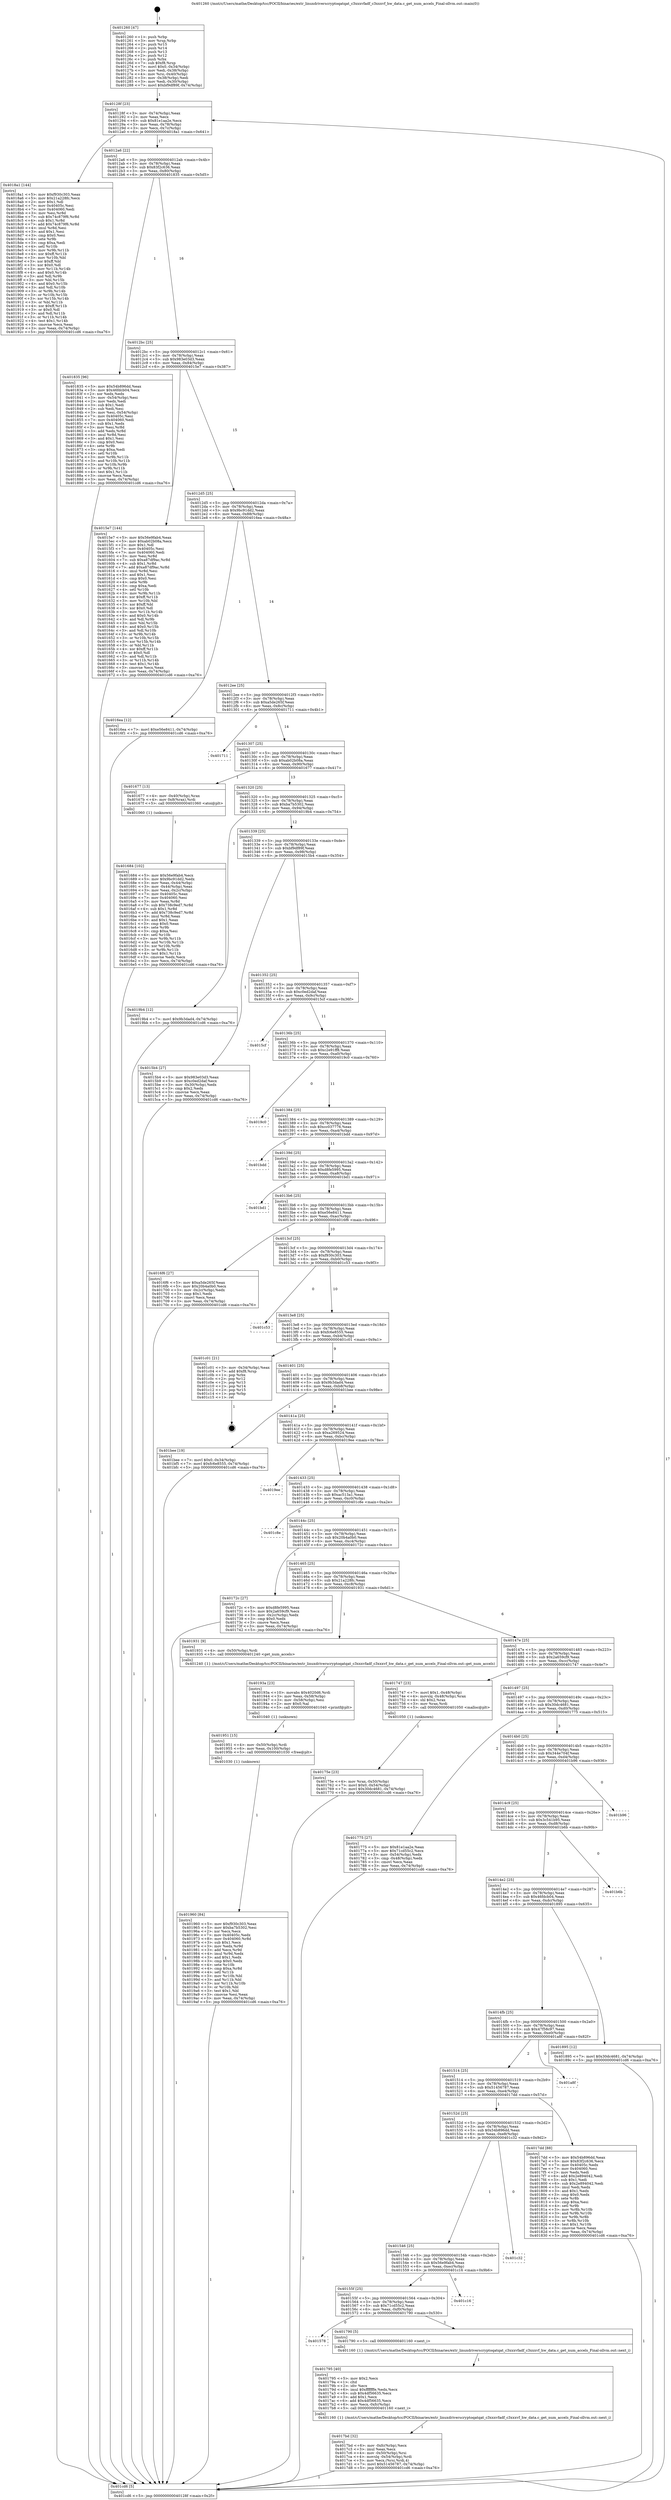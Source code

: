 digraph "0x401260" {
  label = "0x401260 (/mnt/c/Users/mathe/Desktop/tcc/POCII/binaries/extr_linuxdriverscryptoqatqat_c3xxxvfadf_c3xxxvf_hw_data.c_get_num_accels_Final-ollvm.out::main(0))"
  labelloc = "t"
  node[shape=record]

  Entry [label="",width=0.3,height=0.3,shape=circle,fillcolor=black,style=filled]
  "0x40128f" [label="{
     0x40128f [23]\l
     | [instrs]\l
     &nbsp;&nbsp;0x40128f \<+3\>: mov -0x74(%rbp),%eax\l
     &nbsp;&nbsp;0x401292 \<+2\>: mov %eax,%ecx\l
     &nbsp;&nbsp;0x401294 \<+6\>: sub $0x81e1aa2e,%ecx\l
     &nbsp;&nbsp;0x40129a \<+3\>: mov %eax,-0x78(%rbp)\l
     &nbsp;&nbsp;0x40129d \<+3\>: mov %ecx,-0x7c(%rbp)\l
     &nbsp;&nbsp;0x4012a0 \<+6\>: je 00000000004018a1 \<main+0x641\>\l
  }"]
  "0x4018a1" [label="{
     0x4018a1 [144]\l
     | [instrs]\l
     &nbsp;&nbsp;0x4018a1 \<+5\>: mov $0xf930c303,%eax\l
     &nbsp;&nbsp;0x4018a6 \<+5\>: mov $0x21a228fc,%ecx\l
     &nbsp;&nbsp;0x4018ab \<+2\>: mov $0x1,%dl\l
     &nbsp;&nbsp;0x4018ad \<+7\>: mov 0x40405c,%esi\l
     &nbsp;&nbsp;0x4018b4 \<+7\>: mov 0x404060,%edi\l
     &nbsp;&nbsp;0x4018bb \<+3\>: mov %esi,%r8d\l
     &nbsp;&nbsp;0x4018be \<+7\>: sub $0x74c879f6,%r8d\l
     &nbsp;&nbsp;0x4018c5 \<+4\>: sub $0x1,%r8d\l
     &nbsp;&nbsp;0x4018c9 \<+7\>: add $0x74c879f6,%r8d\l
     &nbsp;&nbsp;0x4018d0 \<+4\>: imul %r8d,%esi\l
     &nbsp;&nbsp;0x4018d4 \<+3\>: and $0x1,%esi\l
     &nbsp;&nbsp;0x4018d7 \<+3\>: cmp $0x0,%esi\l
     &nbsp;&nbsp;0x4018da \<+4\>: sete %r9b\l
     &nbsp;&nbsp;0x4018de \<+3\>: cmp $0xa,%edi\l
     &nbsp;&nbsp;0x4018e1 \<+4\>: setl %r10b\l
     &nbsp;&nbsp;0x4018e5 \<+3\>: mov %r9b,%r11b\l
     &nbsp;&nbsp;0x4018e8 \<+4\>: xor $0xff,%r11b\l
     &nbsp;&nbsp;0x4018ec \<+3\>: mov %r10b,%bl\l
     &nbsp;&nbsp;0x4018ef \<+3\>: xor $0xff,%bl\l
     &nbsp;&nbsp;0x4018f2 \<+3\>: xor $0x0,%dl\l
     &nbsp;&nbsp;0x4018f5 \<+3\>: mov %r11b,%r14b\l
     &nbsp;&nbsp;0x4018f8 \<+4\>: and $0x0,%r14b\l
     &nbsp;&nbsp;0x4018fc \<+3\>: and %dl,%r9b\l
     &nbsp;&nbsp;0x4018ff \<+3\>: mov %bl,%r15b\l
     &nbsp;&nbsp;0x401902 \<+4\>: and $0x0,%r15b\l
     &nbsp;&nbsp;0x401906 \<+3\>: and %dl,%r10b\l
     &nbsp;&nbsp;0x401909 \<+3\>: or %r9b,%r14b\l
     &nbsp;&nbsp;0x40190c \<+3\>: or %r10b,%r15b\l
     &nbsp;&nbsp;0x40190f \<+3\>: xor %r15b,%r14b\l
     &nbsp;&nbsp;0x401912 \<+3\>: or %bl,%r11b\l
     &nbsp;&nbsp;0x401915 \<+4\>: xor $0xff,%r11b\l
     &nbsp;&nbsp;0x401919 \<+3\>: or $0x0,%dl\l
     &nbsp;&nbsp;0x40191c \<+3\>: and %dl,%r11b\l
     &nbsp;&nbsp;0x40191f \<+3\>: or %r11b,%r14b\l
     &nbsp;&nbsp;0x401922 \<+4\>: test $0x1,%r14b\l
     &nbsp;&nbsp;0x401926 \<+3\>: cmovne %ecx,%eax\l
     &nbsp;&nbsp;0x401929 \<+3\>: mov %eax,-0x74(%rbp)\l
     &nbsp;&nbsp;0x40192c \<+5\>: jmp 0000000000401cd6 \<main+0xa76\>\l
  }"]
  "0x4012a6" [label="{
     0x4012a6 [22]\l
     | [instrs]\l
     &nbsp;&nbsp;0x4012a6 \<+5\>: jmp 00000000004012ab \<main+0x4b\>\l
     &nbsp;&nbsp;0x4012ab \<+3\>: mov -0x78(%rbp),%eax\l
     &nbsp;&nbsp;0x4012ae \<+5\>: sub $0x83f2c636,%eax\l
     &nbsp;&nbsp;0x4012b3 \<+3\>: mov %eax,-0x80(%rbp)\l
     &nbsp;&nbsp;0x4012b6 \<+6\>: je 0000000000401835 \<main+0x5d5\>\l
  }"]
  Exit [label="",width=0.3,height=0.3,shape=circle,fillcolor=black,style=filled,peripheries=2]
  "0x401835" [label="{
     0x401835 [96]\l
     | [instrs]\l
     &nbsp;&nbsp;0x401835 \<+5\>: mov $0x54b896dd,%eax\l
     &nbsp;&nbsp;0x40183a \<+5\>: mov $0x46fdcb04,%ecx\l
     &nbsp;&nbsp;0x40183f \<+2\>: xor %edx,%edx\l
     &nbsp;&nbsp;0x401841 \<+3\>: mov -0x54(%rbp),%esi\l
     &nbsp;&nbsp;0x401844 \<+2\>: mov %edx,%edi\l
     &nbsp;&nbsp;0x401846 \<+3\>: sub $0x1,%edi\l
     &nbsp;&nbsp;0x401849 \<+2\>: sub %edi,%esi\l
     &nbsp;&nbsp;0x40184b \<+3\>: mov %esi,-0x54(%rbp)\l
     &nbsp;&nbsp;0x40184e \<+7\>: mov 0x40405c,%esi\l
     &nbsp;&nbsp;0x401855 \<+7\>: mov 0x404060,%edi\l
     &nbsp;&nbsp;0x40185c \<+3\>: sub $0x1,%edx\l
     &nbsp;&nbsp;0x40185f \<+3\>: mov %esi,%r8d\l
     &nbsp;&nbsp;0x401862 \<+3\>: add %edx,%r8d\l
     &nbsp;&nbsp;0x401865 \<+4\>: imul %r8d,%esi\l
     &nbsp;&nbsp;0x401869 \<+3\>: and $0x1,%esi\l
     &nbsp;&nbsp;0x40186c \<+3\>: cmp $0x0,%esi\l
     &nbsp;&nbsp;0x40186f \<+4\>: sete %r9b\l
     &nbsp;&nbsp;0x401873 \<+3\>: cmp $0xa,%edi\l
     &nbsp;&nbsp;0x401876 \<+4\>: setl %r10b\l
     &nbsp;&nbsp;0x40187a \<+3\>: mov %r9b,%r11b\l
     &nbsp;&nbsp;0x40187d \<+3\>: and %r10b,%r11b\l
     &nbsp;&nbsp;0x401880 \<+3\>: xor %r10b,%r9b\l
     &nbsp;&nbsp;0x401883 \<+3\>: or %r9b,%r11b\l
     &nbsp;&nbsp;0x401886 \<+4\>: test $0x1,%r11b\l
     &nbsp;&nbsp;0x40188a \<+3\>: cmovne %ecx,%eax\l
     &nbsp;&nbsp;0x40188d \<+3\>: mov %eax,-0x74(%rbp)\l
     &nbsp;&nbsp;0x401890 \<+5\>: jmp 0000000000401cd6 \<main+0xa76\>\l
  }"]
  "0x4012bc" [label="{
     0x4012bc [25]\l
     | [instrs]\l
     &nbsp;&nbsp;0x4012bc \<+5\>: jmp 00000000004012c1 \<main+0x61\>\l
     &nbsp;&nbsp;0x4012c1 \<+3\>: mov -0x78(%rbp),%eax\l
     &nbsp;&nbsp;0x4012c4 \<+5\>: sub $0x983e03d3,%eax\l
     &nbsp;&nbsp;0x4012c9 \<+6\>: mov %eax,-0x84(%rbp)\l
     &nbsp;&nbsp;0x4012cf \<+6\>: je 00000000004015e7 \<main+0x387\>\l
  }"]
  "0x401960" [label="{
     0x401960 [84]\l
     | [instrs]\l
     &nbsp;&nbsp;0x401960 \<+5\>: mov $0xf930c303,%eax\l
     &nbsp;&nbsp;0x401965 \<+5\>: mov $0xba7b5302,%esi\l
     &nbsp;&nbsp;0x40196a \<+2\>: xor %ecx,%ecx\l
     &nbsp;&nbsp;0x40196c \<+7\>: mov 0x40405c,%edx\l
     &nbsp;&nbsp;0x401973 \<+8\>: mov 0x404060,%r8d\l
     &nbsp;&nbsp;0x40197b \<+3\>: sub $0x1,%ecx\l
     &nbsp;&nbsp;0x40197e \<+3\>: mov %edx,%r9d\l
     &nbsp;&nbsp;0x401981 \<+3\>: add %ecx,%r9d\l
     &nbsp;&nbsp;0x401984 \<+4\>: imul %r9d,%edx\l
     &nbsp;&nbsp;0x401988 \<+3\>: and $0x1,%edx\l
     &nbsp;&nbsp;0x40198b \<+3\>: cmp $0x0,%edx\l
     &nbsp;&nbsp;0x40198e \<+4\>: sete %r10b\l
     &nbsp;&nbsp;0x401992 \<+4\>: cmp $0xa,%r8d\l
     &nbsp;&nbsp;0x401996 \<+4\>: setl %r11b\l
     &nbsp;&nbsp;0x40199a \<+3\>: mov %r10b,%bl\l
     &nbsp;&nbsp;0x40199d \<+3\>: and %r11b,%bl\l
     &nbsp;&nbsp;0x4019a0 \<+3\>: xor %r11b,%r10b\l
     &nbsp;&nbsp;0x4019a3 \<+3\>: or %r10b,%bl\l
     &nbsp;&nbsp;0x4019a6 \<+3\>: test $0x1,%bl\l
     &nbsp;&nbsp;0x4019a9 \<+3\>: cmovne %esi,%eax\l
     &nbsp;&nbsp;0x4019ac \<+3\>: mov %eax,-0x74(%rbp)\l
     &nbsp;&nbsp;0x4019af \<+5\>: jmp 0000000000401cd6 \<main+0xa76\>\l
  }"]
  "0x4015e7" [label="{
     0x4015e7 [144]\l
     | [instrs]\l
     &nbsp;&nbsp;0x4015e7 \<+5\>: mov $0x56e9fab4,%eax\l
     &nbsp;&nbsp;0x4015ec \<+5\>: mov $0xab02b08a,%ecx\l
     &nbsp;&nbsp;0x4015f1 \<+2\>: mov $0x1,%dl\l
     &nbsp;&nbsp;0x4015f3 \<+7\>: mov 0x40405c,%esi\l
     &nbsp;&nbsp;0x4015fa \<+7\>: mov 0x404060,%edi\l
     &nbsp;&nbsp;0x401601 \<+3\>: mov %esi,%r8d\l
     &nbsp;&nbsp;0x401604 \<+7\>: sub $0xa87df9ac,%r8d\l
     &nbsp;&nbsp;0x40160b \<+4\>: sub $0x1,%r8d\l
     &nbsp;&nbsp;0x40160f \<+7\>: add $0xa87df9ac,%r8d\l
     &nbsp;&nbsp;0x401616 \<+4\>: imul %r8d,%esi\l
     &nbsp;&nbsp;0x40161a \<+3\>: and $0x1,%esi\l
     &nbsp;&nbsp;0x40161d \<+3\>: cmp $0x0,%esi\l
     &nbsp;&nbsp;0x401620 \<+4\>: sete %r9b\l
     &nbsp;&nbsp;0x401624 \<+3\>: cmp $0xa,%edi\l
     &nbsp;&nbsp;0x401627 \<+4\>: setl %r10b\l
     &nbsp;&nbsp;0x40162b \<+3\>: mov %r9b,%r11b\l
     &nbsp;&nbsp;0x40162e \<+4\>: xor $0xff,%r11b\l
     &nbsp;&nbsp;0x401632 \<+3\>: mov %r10b,%bl\l
     &nbsp;&nbsp;0x401635 \<+3\>: xor $0xff,%bl\l
     &nbsp;&nbsp;0x401638 \<+3\>: xor $0x0,%dl\l
     &nbsp;&nbsp;0x40163b \<+3\>: mov %r11b,%r14b\l
     &nbsp;&nbsp;0x40163e \<+4\>: and $0x0,%r14b\l
     &nbsp;&nbsp;0x401642 \<+3\>: and %dl,%r9b\l
     &nbsp;&nbsp;0x401645 \<+3\>: mov %bl,%r15b\l
     &nbsp;&nbsp;0x401648 \<+4\>: and $0x0,%r15b\l
     &nbsp;&nbsp;0x40164c \<+3\>: and %dl,%r10b\l
     &nbsp;&nbsp;0x40164f \<+3\>: or %r9b,%r14b\l
     &nbsp;&nbsp;0x401652 \<+3\>: or %r10b,%r15b\l
     &nbsp;&nbsp;0x401655 \<+3\>: xor %r15b,%r14b\l
     &nbsp;&nbsp;0x401658 \<+3\>: or %bl,%r11b\l
     &nbsp;&nbsp;0x40165b \<+4\>: xor $0xff,%r11b\l
     &nbsp;&nbsp;0x40165f \<+3\>: or $0x0,%dl\l
     &nbsp;&nbsp;0x401662 \<+3\>: and %dl,%r11b\l
     &nbsp;&nbsp;0x401665 \<+3\>: or %r11b,%r14b\l
     &nbsp;&nbsp;0x401668 \<+4\>: test $0x1,%r14b\l
     &nbsp;&nbsp;0x40166c \<+3\>: cmovne %ecx,%eax\l
     &nbsp;&nbsp;0x40166f \<+3\>: mov %eax,-0x74(%rbp)\l
     &nbsp;&nbsp;0x401672 \<+5\>: jmp 0000000000401cd6 \<main+0xa76\>\l
  }"]
  "0x4012d5" [label="{
     0x4012d5 [25]\l
     | [instrs]\l
     &nbsp;&nbsp;0x4012d5 \<+5\>: jmp 00000000004012da \<main+0x7a\>\l
     &nbsp;&nbsp;0x4012da \<+3\>: mov -0x78(%rbp),%eax\l
     &nbsp;&nbsp;0x4012dd \<+5\>: sub $0x9bc91dd2,%eax\l
     &nbsp;&nbsp;0x4012e2 \<+6\>: mov %eax,-0x88(%rbp)\l
     &nbsp;&nbsp;0x4012e8 \<+6\>: je 00000000004016ea \<main+0x48a\>\l
  }"]
  "0x401951" [label="{
     0x401951 [15]\l
     | [instrs]\l
     &nbsp;&nbsp;0x401951 \<+4\>: mov -0x50(%rbp),%rdi\l
     &nbsp;&nbsp;0x401955 \<+6\>: mov %eax,-0x100(%rbp)\l
     &nbsp;&nbsp;0x40195b \<+5\>: call 0000000000401030 \<free@plt\>\l
     | [calls]\l
     &nbsp;&nbsp;0x401030 \{1\} (unknown)\l
  }"]
  "0x4016ea" [label="{
     0x4016ea [12]\l
     | [instrs]\l
     &nbsp;&nbsp;0x4016ea \<+7\>: movl $0xe56e8411,-0x74(%rbp)\l
     &nbsp;&nbsp;0x4016f1 \<+5\>: jmp 0000000000401cd6 \<main+0xa76\>\l
  }"]
  "0x4012ee" [label="{
     0x4012ee [25]\l
     | [instrs]\l
     &nbsp;&nbsp;0x4012ee \<+5\>: jmp 00000000004012f3 \<main+0x93\>\l
     &nbsp;&nbsp;0x4012f3 \<+3\>: mov -0x78(%rbp),%eax\l
     &nbsp;&nbsp;0x4012f6 \<+5\>: sub $0xa5de265f,%eax\l
     &nbsp;&nbsp;0x4012fb \<+6\>: mov %eax,-0x8c(%rbp)\l
     &nbsp;&nbsp;0x401301 \<+6\>: je 0000000000401711 \<main+0x4b1\>\l
  }"]
  "0x40193a" [label="{
     0x40193a [23]\l
     | [instrs]\l
     &nbsp;&nbsp;0x40193a \<+10\>: movabs $0x4020d6,%rdi\l
     &nbsp;&nbsp;0x401944 \<+3\>: mov %eax,-0x58(%rbp)\l
     &nbsp;&nbsp;0x401947 \<+3\>: mov -0x58(%rbp),%esi\l
     &nbsp;&nbsp;0x40194a \<+2\>: mov $0x0,%al\l
     &nbsp;&nbsp;0x40194c \<+5\>: call 0000000000401040 \<printf@plt\>\l
     | [calls]\l
     &nbsp;&nbsp;0x401040 \{1\} (unknown)\l
  }"]
  "0x401711" [label="{
     0x401711\l
  }", style=dashed]
  "0x401307" [label="{
     0x401307 [25]\l
     | [instrs]\l
     &nbsp;&nbsp;0x401307 \<+5\>: jmp 000000000040130c \<main+0xac\>\l
     &nbsp;&nbsp;0x40130c \<+3\>: mov -0x78(%rbp),%eax\l
     &nbsp;&nbsp;0x40130f \<+5\>: sub $0xab02b08a,%eax\l
     &nbsp;&nbsp;0x401314 \<+6\>: mov %eax,-0x90(%rbp)\l
     &nbsp;&nbsp;0x40131a \<+6\>: je 0000000000401677 \<main+0x417\>\l
  }"]
  "0x4017bd" [label="{
     0x4017bd [32]\l
     | [instrs]\l
     &nbsp;&nbsp;0x4017bd \<+6\>: mov -0xfc(%rbp),%ecx\l
     &nbsp;&nbsp;0x4017c3 \<+3\>: imul %eax,%ecx\l
     &nbsp;&nbsp;0x4017c6 \<+4\>: mov -0x50(%rbp),%rsi\l
     &nbsp;&nbsp;0x4017ca \<+4\>: movslq -0x54(%rbp),%rdi\l
     &nbsp;&nbsp;0x4017ce \<+3\>: mov %ecx,(%rsi,%rdi,4)\l
     &nbsp;&nbsp;0x4017d1 \<+7\>: movl $0x51456787,-0x74(%rbp)\l
     &nbsp;&nbsp;0x4017d8 \<+5\>: jmp 0000000000401cd6 \<main+0xa76\>\l
  }"]
  "0x401677" [label="{
     0x401677 [13]\l
     | [instrs]\l
     &nbsp;&nbsp;0x401677 \<+4\>: mov -0x40(%rbp),%rax\l
     &nbsp;&nbsp;0x40167b \<+4\>: mov 0x8(%rax),%rdi\l
     &nbsp;&nbsp;0x40167f \<+5\>: call 0000000000401060 \<atoi@plt\>\l
     | [calls]\l
     &nbsp;&nbsp;0x401060 \{1\} (unknown)\l
  }"]
  "0x401320" [label="{
     0x401320 [25]\l
     | [instrs]\l
     &nbsp;&nbsp;0x401320 \<+5\>: jmp 0000000000401325 \<main+0xc5\>\l
     &nbsp;&nbsp;0x401325 \<+3\>: mov -0x78(%rbp),%eax\l
     &nbsp;&nbsp;0x401328 \<+5\>: sub $0xba7b5302,%eax\l
     &nbsp;&nbsp;0x40132d \<+6\>: mov %eax,-0x94(%rbp)\l
     &nbsp;&nbsp;0x401333 \<+6\>: je 00000000004019b4 \<main+0x754\>\l
  }"]
  "0x401795" [label="{
     0x401795 [40]\l
     | [instrs]\l
     &nbsp;&nbsp;0x401795 \<+5\>: mov $0x2,%ecx\l
     &nbsp;&nbsp;0x40179a \<+1\>: cltd\l
     &nbsp;&nbsp;0x40179b \<+2\>: idiv %ecx\l
     &nbsp;&nbsp;0x40179d \<+6\>: imul $0xfffffffe,%edx,%ecx\l
     &nbsp;&nbsp;0x4017a3 \<+6\>: sub $0x4df56635,%ecx\l
     &nbsp;&nbsp;0x4017a9 \<+3\>: add $0x1,%ecx\l
     &nbsp;&nbsp;0x4017ac \<+6\>: add $0x4df56635,%ecx\l
     &nbsp;&nbsp;0x4017b2 \<+6\>: mov %ecx,-0xfc(%rbp)\l
     &nbsp;&nbsp;0x4017b8 \<+5\>: call 0000000000401160 \<next_i\>\l
     | [calls]\l
     &nbsp;&nbsp;0x401160 \{1\} (/mnt/c/Users/mathe/Desktop/tcc/POCII/binaries/extr_linuxdriverscryptoqatqat_c3xxxvfadf_c3xxxvf_hw_data.c_get_num_accels_Final-ollvm.out::next_i)\l
  }"]
  "0x4019b4" [label="{
     0x4019b4 [12]\l
     | [instrs]\l
     &nbsp;&nbsp;0x4019b4 \<+7\>: movl $0x9b3dad4,-0x74(%rbp)\l
     &nbsp;&nbsp;0x4019bb \<+5\>: jmp 0000000000401cd6 \<main+0xa76\>\l
  }"]
  "0x401339" [label="{
     0x401339 [25]\l
     | [instrs]\l
     &nbsp;&nbsp;0x401339 \<+5\>: jmp 000000000040133e \<main+0xde\>\l
     &nbsp;&nbsp;0x40133e \<+3\>: mov -0x78(%rbp),%eax\l
     &nbsp;&nbsp;0x401341 \<+5\>: sub $0xbf9df89f,%eax\l
     &nbsp;&nbsp;0x401346 \<+6\>: mov %eax,-0x98(%rbp)\l
     &nbsp;&nbsp;0x40134c \<+6\>: je 00000000004015b4 \<main+0x354\>\l
  }"]
  "0x401578" [label="{
     0x401578\l
  }", style=dashed]
  "0x4015b4" [label="{
     0x4015b4 [27]\l
     | [instrs]\l
     &nbsp;&nbsp;0x4015b4 \<+5\>: mov $0x983e03d3,%eax\l
     &nbsp;&nbsp;0x4015b9 \<+5\>: mov $0xc0ed2daf,%ecx\l
     &nbsp;&nbsp;0x4015be \<+3\>: mov -0x30(%rbp),%edx\l
     &nbsp;&nbsp;0x4015c1 \<+3\>: cmp $0x2,%edx\l
     &nbsp;&nbsp;0x4015c4 \<+3\>: cmovne %ecx,%eax\l
     &nbsp;&nbsp;0x4015c7 \<+3\>: mov %eax,-0x74(%rbp)\l
     &nbsp;&nbsp;0x4015ca \<+5\>: jmp 0000000000401cd6 \<main+0xa76\>\l
  }"]
  "0x401352" [label="{
     0x401352 [25]\l
     | [instrs]\l
     &nbsp;&nbsp;0x401352 \<+5\>: jmp 0000000000401357 \<main+0xf7\>\l
     &nbsp;&nbsp;0x401357 \<+3\>: mov -0x78(%rbp),%eax\l
     &nbsp;&nbsp;0x40135a \<+5\>: sub $0xc0ed2daf,%eax\l
     &nbsp;&nbsp;0x40135f \<+6\>: mov %eax,-0x9c(%rbp)\l
     &nbsp;&nbsp;0x401365 \<+6\>: je 00000000004015cf \<main+0x36f\>\l
  }"]
  "0x401cd6" [label="{
     0x401cd6 [5]\l
     | [instrs]\l
     &nbsp;&nbsp;0x401cd6 \<+5\>: jmp 000000000040128f \<main+0x2f\>\l
  }"]
  "0x401260" [label="{
     0x401260 [47]\l
     | [instrs]\l
     &nbsp;&nbsp;0x401260 \<+1\>: push %rbp\l
     &nbsp;&nbsp;0x401261 \<+3\>: mov %rsp,%rbp\l
     &nbsp;&nbsp;0x401264 \<+2\>: push %r15\l
     &nbsp;&nbsp;0x401266 \<+2\>: push %r14\l
     &nbsp;&nbsp;0x401268 \<+2\>: push %r13\l
     &nbsp;&nbsp;0x40126a \<+2\>: push %r12\l
     &nbsp;&nbsp;0x40126c \<+1\>: push %rbx\l
     &nbsp;&nbsp;0x40126d \<+7\>: sub $0xf8,%rsp\l
     &nbsp;&nbsp;0x401274 \<+7\>: movl $0x0,-0x34(%rbp)\l
     &nbsp;&nbsp;0x40127b \<+3\>: mov %edi,-0x38(%rbp)\l
     &nbsp;&nbsp;0x40127e \<+4\>: mov %rsi,-0x40(%rbp)\l
     &nbsp;&nbsp;0x401282 \<+3\>: mov -0x38(%rbp),%edi\l
     &nbsp;&nbsp;0x401285 \<+3\>: mov %edi,-0x30(%rbp)\l
     &nbsp;&nbsp;0x401288 \<+7\>: movl $0xbf9df89f,-0x74(%rbp)\l
  }"]
  "0x401684" [label="{
     0x401684 [102]\l
     | [instrs]\l
     &nbsp;&nbsp;0x401684 \<+5\>: mov $0x56e9fab4,%ecx\l
     &nbsp;&nbsp;0x401689 \<+5\>: mov $0x9bc91dd2,%edx\l
     &nbsp;&nbsp;0x40168e \<+3\>: mov %eax,-0x44(%rbp)\l
     &nbsp;&nbsp;0x401691 \<+3\>: mov -0x44(%rbp),%eax\l
     &nbsp;&nbsp;0x401694 \<+3\>: mov %eax,-0x2c(%rbp)\l
     &nbsp;&nbsp;0x401697 \<+7\>: mov 0x40405c,%eax\l
     &nbsp;&nbsp;0x40169e \<+7\>: mov 0x404060,%esi\l
     &nbsp;&nbsp;0x4016a5 \<+3\>: mov %eax,%r8d\l
     &nbsp;&nbsp;0x4016a8 \<+7\>: sub $0x738c9ed7,%r8d\l
     &nbsp;&nbsp;0x4016af \<+4\>: sub $0x1,%r8d\l
     &nbsp;&nbsp;0x4016b3 \<+7\>: add $0x738c9ed7,%r8d\l
     &nbsp;&nbsp;0x4016ba \<+4\>: imul %r8d,%eax\l
     &nbsp;&nbsp;0x4016be \<+3\>: and $0x1,%eax\l
     &nbsp;&nbsp;0x4016c1 \<+3\>: cmp $0x0,%eax\l
     &nbsp;&nbsp;0x4016c4 \<+4\>: sete %r9b\l
     &nbsp;&nbsp;0x4016c8 \<+3\>: cmp $0xa,%esi\l
     &nbsp;&nbsp;0x4016cb \<+4\>: setl %r10b\l
     &nbsp;&nbsp;0x4016cf \<+3\>: mov %r9b,%r11b\l
     &nbsp;&nbsp;0x4016d2 \<+3\>: and %r10b,%r11b\l
     &nbsp;&nbsp;0x4016d5 \<+3\>: xor %r10b,%r9b\l
     &nbsp;&nbsp;0x4016d8 \<+3\>: or %r9b,%r11b\l
     &nbsp;&nbsp;0x4016db \<+4\>: test $0x1,%r11b\l
     &nbsp;&nbsp;0x4016df \<+3\>: cmovne %edx,%ecx\l
     &nbsp;&nbsp;0x4016e2 \<+3\>: mov %ecx,-0x74(%rbp)\l
     &nbsp;&nbsp;0x4016e5 \<+5\>: jmp 0000000000401cd6 \<main+0xa76\>\l
  }"]
  "0x401790" [label="{
     0x401790 [5]\l
     | [instrs]\l
     &nbsp;&nbsp;0x401790 \<+5\>: call 0000000000401160 \<next_i\>\l
     | [calls]\l
     &nbsp;&nbsp;0x401160 \{1\} (/mnt/c/Users/mathe/Desktop/tcc/POCII/binaries/extr_linuxdriverscryptoqatqat_c3xxxvfadf_c3xxxvf_hw_data.c_get_num_accels_Final-ollvm.out::next_i)\l
  }"]
  "0x4015cf" [label="{
     0x4015cf\l
  }", style=dashed]
  "0x40136b" [label="{
     0x40136b [25]\l
     | [instrs]\l
     &nbsp;&nbsp;0x40136b \<+5\>: jmp 0000000000401370 \<main+0x110\>\l
     &nbsp;&nbsp;0x401370 \<+3\>: mov -0x78(%rbp),%eax\l
     &nbsp;&nbsp;0x401373 \<+5\>: sub $0xc2e91ff8,%eax\l
     &nbsp;&nbsp;0x401378 \<+6\>: mov %eax,-0xa0(%rbp)\l
     &nbsp;&nbsp;0x40137e \<+6\>: je 00000000004019c0 \<main+0x760\>\l
  }"]
  "0x40155f" [label="{
     0x40155f [25]\l
     | [instrs]\l
     &nbsp;&nbsp;0x40155f \<+5\>: jmp 0000000000401564 \<main+0x304\>\l
     &nbsp;&nbsp;0x401564 \<+3\>: mov -0x78(%rbp),%eax\l
     &nbsp;&nbsp;0x401567 \<+5\>: sub $0x71cd55c2,%eax\l
     &nbsp;&nbsp;0x40156c \<+6\>: mov %eax,-0xf0(%rbp)\l
     &nbsp;&nbsp;0x401572 \<+6\>: je 0000000000401790 \<main+0x530\>\l
  }"]
  "0x4019c0" [label="{
     0x4019c0\l
  }", style=dashed]
  "0x401384" [label="{
     0x401384 [25]\l
     | [instrs]\l
     &nbsp;&nbsp;0x401384 \<+5\>: jmp 0000000000401389 \<main+0x129\>\l
     &nbsp;&nbsp;0x401389 \<+3\>: mov -0x78(%rbp),%eax\l
     &nbsp;&nbsp;0x40138c \<+5\>: sub $0xcc037776,%eax\l
     &nbsp;&nbsp;0x401391 \<+6\>: mov %eax,-0xa4(%rbp)\l
     &nbsp;&nbsp;0x401397 \<+6\>: je 0000000000401bdd \<main+0x97d\>\l
  }"]
  "0x401c16" [label="{
     0x401c16\l
  }", style=dashed]
  "0x401bdd" [label="{
     0x401bdd\l
  }", style=dashed]
  "0x40139d" [label="{
     0x40139d [25]\l
     | [instrs]\l
     &nbsp;&nbsp;0x40139d \<+5\>: jmp 00000000004013a2 \<main+0x142\>\l
     &nbsp;&nbsp;0x4013a2 \<+3\>: mov -0x78(%rbp),%eax\l
     &nbsp;&nbsp;0x4013a5 \<+5\>: sub $0xd8fe5995,%eax\l
     &nbsp;&nbsp;0x4013aa \<+6\>: mov %eax,-0xa8(%rbp)\l
     &nbsp;&nbsp;0x4013b0 \<+6\>: je 0000000000401bd1 \<main+0x971\>\l
  }"]
  "0x401546" [label="{
     0x401546 [25]\l
     | [instrs]\l
     &nbsp;&nbsp;0x401546 \<+5\>: jmp 000000000040154b \<main+0x2eb\>\l
     &nbsp;&nbsp;0x40154b \<+3\>: mov -0x78(%rbp),%eax\l
     &nbsp;&nbsp;0x40154e \<+5\>: sub $0x56e9fab4,%eax\l
     &nbsp;&nbsp;0x401553 \<+6\>: mov %eax,-0xec(%rbp)\l
     &nbsp;&nbsp;0x401559 \<+6\>: je 0000000000401c16 \<main+0x9b6\>\l
  }"]
  "0x401bd1" [label="{
     0x401bd1\l
  }", style=dashed]
  "0x4013b6" [label="{
     0x4013b6 [25]\l
     | [instrs]\l
     &nbsp;&nbsp;0x4013b6 \<+5\>: jmp 00000000004013bb \<main+0x15b\>\l
     &nbsp;&nbsp;0x4013bb \<+3\>: mov -0x78(%rbp),%eax\l
     &nbsp;&nbsp;0x4013be \<+5\>: sub $0xe56e8411,%eax\l
     &nbsp;&nbsp;0x4013c3 \<+6\>: mov %eax,-0xac(%rbp)\l
     &nbsp;&nbsp;0x4013c9 \<+6\>: je 00000000004016f6 \<main+0x496\>\l
  }"]
  "0x401c32" [label="{
     0x401c32\l
  }", style=dashed]
  "0x4016f6" [label="{
     0x4016f6 [27]\l
     | [instrs]\l
     &nbsp;&nbsp;0x4016f6 \<+5\>: mov $0xa5de265f,%eax\l
     &nbsp;&nbsp;0x4016fb \<+5\>: mov $0x20b4a0b0,%ecx\l
     &nbsp;&nbsp;0x401700 \<+3\>: mov -0x2c(%rbp),%edx\l
     &nbsp;&nbsp;0x401703 \<+3\>: cmp $0x1,%edx\l
     &nbsp;&nbsp;0x401706 \<+3\>: cmovl %ecx,%eax\l
     &nbsp;&nbsp;0x401709 \<+3\>: mov %eax,-0x74(%rbp)\l
     &nbsp;&nbsp;0x40170c \<+5\>: jmp 0000000000401cd6 \<main+0xa76\>\l
  }"]
  "0x4013cf" [label="{
     0x4013cf [25]\l
     | [instrs]\l
     &nbsp;&nbsp;0x4013cf \<+5\>: jmp 00000000004013d4 \<main+0x174\>\l
     &nbsp;&nbsp;0x4013d4 \<+3\>: mov -0x78(%rbp),%eax\l
     &nbsp;&nbsp;0x4013d7 \<+5\>: sub $0xf930c303,%eax\l
     &nbsp;&nbsp;0x4013dc \<+6\>: mov %eax,-0xb0(%rbp)\l
     &nbsp;&nbsp;0x4013e2 \<+6\>: je 0000000000401c53 \<main+0x9f3\>\l
  }"]
  "0x40152d" [label="{
     0x40152d [25]\l
     | [instrs]\l
     &nbsp;&nbsp;0x40152d \<+5\>: jmp 0000000000401532 \<main+0x2d2\>\l
     &nbsp;&nbsp;0x401532 \<+3\>: mov -0x78(%rbp),%eax\l
     &nbsp;&nbsp;0x401535 \<+5\>: sub $0x54b896dd,%eax\l
     &nbsp;&nbsp;0x40153a \<+6\>: mov %eax,-0xe8(%rbp)\l
     &nbsp;&nbsp;0x401540 \<+6\>: je 0000000000401c32 \<main+0x9d2\>\l
  }"]
  "0x401c53" [label="{
     0x401c53\l
  }", style=dashed]
  "0x4013e8" [label="{
     0x4013e8 [25]\l
     | [instrs]\l
     &nbsp;&nbsp;0x4013e8 \<+5\>: jmp 00000000004013ed \<main+0x18d\>\l
     &nbsp;&nbsp;0x4013ed \<+3\>: mov -0x78(%rbp),%eax\l
     &nbsp;&nbsp;0x4013f0 \<+5\>: sub $0xfc6e8555,%eax\l
     &nbsp;&nbsp;0x4013f5 \<+6\>: mov %eax,-0xb4(%rbp)\l
     &nbsp;&nbsp;0x4013fb \<+6\>: je 0000000000401c01 \<main+0x9a1\>\l
  }"]
  "0x4017dd" [label="{
     0x4017dd [88]\l
     | [instrs]\l
     &nbsp;&nbsp;0x4017dd \<+5\>: mov $0x54b896dd,%eax\l
     &nbsp;&nbsp;0x4017e2 \<+5\>: mov $0x83f2c636,%ecx\l
     &nbsp;&nbsp;0x4017e7 \<+7\>: mov 0x40405c,%edx\l
     &nbsp;&nbsp;0x4017ee \<+7\>: mov 0x404060,%esi\l
     &nbsp;&nbsp;0x4017f5 \<+2\>: mov %edx,%edi\l
     &nbsp;&nbsp;0x4017f7 \<+6\>: add $0x2e894042,%edi\l
     &nbsp;&nbsp;0x4017fd \<+3\>: sub $0x1,%edi\l
     &nbsp;&nbsp;0x401800 \<+6\>: sub $0x2e894042,%edi\l
     &nbsp;&nbsp;0x401806 \<+3\>: imul %edi,%edx\l
     &nbsp;&nbsp;0x401809 \<+3\>: and $0x1,%edx\l
     &nbsp;&nbsp;0x40180c \<+3\>: cmp $0x0,%edx\l
     &nbsp;&nbsp;0x40180f \<+4\>: sete %r8b\l
     &nbsp;&nbsp;0x401813 \<+3\>: cmp $0xa,%esi\l
     &nbsp;&nbsp;0x401816 \<+4\>: setl %r9b\l
     &nbsp;&nbsp;0x40181a \<+3\>: mov %r8b,%r10b\l
     &nbsp;&nbsp;0x40181d \<+3\>: and %r9b,%r10b\l
     &nbsp;&nbsp;0x401820 \<+3\>: xor %r9b,%r8b\l
     &nbsp;&nbsp;0x401823 \<+3\>: or %r8b,%r10b\l
     &nbsp;&nbsp;0x401826 \<+4\>: test $0x1,%r10b\l
     &nbsp;&nbsp;0x40182a \<+3\>: cmovne %ecx,%eax\l
     &nbsp;&nbsp;0x40182d \<+3\>: mov %eax,-0x74(%rbp)\l
     &nbsp;&nbsp;0x401830 \<+5\>: jmp 0000000000401cd6 \<main+0xa76\>\l
  }"]
  "0x401c01" [label="{
     0x401c01 [21]\l
     | [instrs]\l
     &nbsp;&nbsp;0x401c01 \<+3\>: mov -0x34(%rbp),%eax\l
     &nbsp;&nbsp;0x401c04 \<+7\>: add $0xf8,%rsp\l
     &nbsp;&nbsp;0x401c0b \<+1\>: pop %rbx\l
     &nbsp;&nbsp;0x401c0c \<+2\>: pop %r12\l
     &nbsp;&nbsp;0x401c0e \<+2\>: pop %r13\l
     &nbsp;&nbsp;0x401c10 \<+2\>: pop %r14\l
     &nbsp;&nbsp;0x401c12 \<+2\>: pop %r15\l
     &nbsp;&nbsp;0x401c14 \<+1\>: pop %rbp\l
     &nbsp;&nbsp;0x401c15 \<+1\>: ret\l
  }"]
  "0x401401" [label="{
     0x401401 [25]\l
     | [instrs]\l
     &nbsp;&nbsp;0x401401 \<+5\>: jmp 0000000000401406 \<main+0x1a6\>\l
     &nbsp;&nbsp;0x401406 \<+3\>: mov -0x78(%rbp),%eax\l
     &nbsp;&nbsp;0x401409 \<+5\>: sub $0x9b3dad4,%eax\l
     &nbsp;&nbsp;0x40140e \<+6\>: mov %eax,-0xb8(%rbp)\l
     &nbsp;&nbsp;0x401414 \<+6\>: je 0000000000401bee \<main+0x98e\>\l
  }"]
  "0x401514" [label="{
     0x401514 [25]\l
     | [instrs]\l
     &nbsp;&nbsp;0x401514 \<+5\>: jmp 0000000000401519 \<main+0x2b9\>\l
     &nbsp;&nbsp;0x401519 \<+3\>: mov -0x78(%rbp),%eax\l
     &nbsp;&nbsp;0x40151c \<+5\>: sub $0x51456787,%eax\l
     &nbsp;&nbsp;0x401521 \<+6\>: mov %eax,-0xe4(%rbp)\l
     &nbsp;&nbsp;0x401527 \<+6\>: je 00000000004017dd \<main+0x57d\>\l
  }"]
  "0x401bee" [label="{
     0x401bee [19]\l
     | [instrs]\l
     &nbsp;&nbsp;0x401bee \<+7\>: movl $0x0,-0x34(%rbp)\l
     &nbsp;&nbsp;0x401bf5 \<+7\>: movl $0xfc6e8555,-0x74(%rbp)\l
     &nbsp;&nbsp;0x401bfc \<+5\>: jmp 0000000000401cd6 \<main+0xa76\>\l
  }"]
  "0x40141a" [label="{
     0x40141a [25]\l
     | [instrs]\l
     &nbsp;&nbsp;0x40141a \<+5\>: jmp 000000000040141f \<main+0x1bf\>\l
     &nbsp;&nbsp;0x40141f \<+3\>: mov -0x78(%rbp),%eax\l
     &nbsp;&nbsp;0x401422 \<+5\>: sub $0xa269524,%eax\l
     &nbsp;&nbsp;0x401427 \<+6\>: mov %eax,-0xbc(%rbp)\l
     &nbsp;&nbsp;0x40142d \<+6\>: je 00000000004019ee \<main+0x78e\>\l
  }"]
  "0x401a8f" [label="{
     0x401a8f\l
  }", style=dashed]
  "0x4019ee" [label="{
     0x4019ee\l
  }", style=dashed]
  "0x401433" [label="{
     0x401433 [25]\l
     | [instrs]\l
     &nbsp;&nbsp;0x401433 \<+5\>: jmp 0000000000401438 \<main+0x1d8\>\l
     &nbsp;&nbsp;0x401438 \<+3\>: mov -0x78(%rbp),%eax\l
     &nbsp;&nbsp;0x40143b \<+5\>: sub $0xac513a1,%eax\l
     &nbsp;&nbsp;0x401440 \<+6\>: mov %eax,-0xc0(%rbp)\l
     &nbsp;&nbsp;0x401446 \<+6\>: je 0000000000401c8e \<main+0xa2e\>\l
  }"]
  "0x4014fb" [label="{
     0x4014fb [25]\l
     | [instrs]\l
     &nbsp;&nbsp;0x4014fb \<+5\>: jmp 0000000000401500 \<main+0x2a0\>\l
     &nbsp;&nbsp;0x401500 \<+3\>: mov -0x78(%rbp),%eax\l
     &nbsp;&nbsp;0x401503 \<+5\>: sub $0x47f58c97,%eax\l
     &nbsp;&nbsp;0x401508 \<+6\>: mov %eax,-0xe0(%rbp)\l
     &nbsp;&nbsp;0x40150e \<+6\>: je 0000000000401a8f \<main+0x82f\>\l
  }"]
  "0x401c8e" [label="{
     0x401c8e\l
  }", style=dashed]
  "0x40144c" [label="{
     0x40144c [25]\l
     | [instrs]\l
     &nbsp;&nbsp;0x40144c \<+5\>: jmp 0000000000401451 \<main+0x1f1\>\l
     &nbsp;&nbsp;0x401451 \<+3\>: mov -0x78(%rbp),%eax\l
     &nbsp;&nbsp;0x401454 \<+5\>: sub $0x20b4a0b0,%eax\l
     &nbsp;&nbsp;0x401459 \<+6\>: mov %eax,-0xc4(%rbp)\l
     &nbsp;&nbsp;0x40145f \<+6\>: je 000000000040172c \<main+0x4cc\>\l
  }"]
  "0x401895" [label="{
     0x401895 [12]\l
     | [instrs]\l
     &nbsp;&nbsp;0x401895 \<+7\>: movl $0x30dc4681,-0x74(%rbp)\l
     &nbsp;&nbsp;0x40189c \<+5\>: jmp 0000000000401cd6 \<main+0xa76\>\l
  }"]
  "0x40172c" [label="{
     0x40172c [27]\l
     | [instrs]\l
     &nbsp;&nbsp;0x40172c \<+5\>: mov $0xd8fe5995,%eax\l
     &nbsp;&nbsp;0x401731 \<+5\>: mov $0x2a659cf9,%ecx\l
     &nbsp;&nbsp;0x401736 \<+3\>: mov -0x2c(%rbp),%edx\l
     &nbsp;&nbsp;0x401739 \<+3\>: cmp $0x0,%edx\l
     &nbsp;&nbsp;0x40173c \<+3\>: cmove %ecx,%eax\l
     &nbsp;&nbsp;0x40173f \<+3\>: mov %eax,-0x74(%rbp)\l
     &nbsp;&nbsp;0x401742 \<+5\>: jmp 0000000000401cd6 \<main+0xa76\>\l
  }"]
  "0x401465" [label="{
     0x401465 [25]\l
     | [instrs]\l
     &nbsp;&nbsp;0x401465 \<+5\>: jmp 000000000040146a \<main+0x20a\>\l
     &nbsp;&nbsp;0x40146a \<+3\>: mov -0x78(%rbp),%eax\l
     &nbsp;&nbsp;0x40146d \<+5\>: sub $0x21a228fc,%eax\l
     &nbsp;&nbsp;0x401472 \<+6\>: mov %eax,-0xc8(%rbp)\l
     &nbsp;&nbsp;0x401478 \<+6\>: je 0000000000401931 \<main+0x6d1\>\l
  }"]
  "0x4014e2" [label="{
     0x4014e2 [25]\l
     | [instrs]\l
     &nbsp;&nbsp;0x4014e2 \<+5\>: jmp 00000000004014e7 \<main+0x287\>\l
     &nbsp;&nbsp;0x4014e7 \<+3\>: mov -0x78(%rbp),%eax\l
     &nbsp;&nbsp;0x4014ea \<+5\>: sub $0x46fdcb04,%eax\l
     &nbsp;&nbsp;0x4014ef \<+6\>: mov %eax,-0xdc(%rbp)\l
     &nbsp;&nbsp;0x4014f5 \<+6\>: je 0000000000401895 \<main+0x635\>\l
  }"]
  "0x401931" [label="{
     0x401931 [9]\l
     | [instrs]\l
     &nbsp;&nbsp;0x401931 \<+4\>: mov -0x50(%rbp),%rdi\l
     &nbsp;&nbsp;0x401935 \<+5\>: call 0000000000401240 \<get_num_accels\>\l
     | [calls]\l
     &nbsp;&nbsp;0x401240 \{1\} (/mnt/c/Users/mathe/Desktop/tcc/POCII/binaries/extr_linuxdriverscryptoqatqat_c3xxxvfadf_c3xxxvf_hw_data.c_get_num_accels_Final-ollvm.out::get_num_accels)\l
  }"]
  "0x40147e" [label="{
     0x40147e [25]\l
     | [instrs]\l
     &nbsp;&nbsp;0x40147e \<+5\>: jmp 0000000000401483 \<main+0x223\>\l
     &nbsp;&nbsp;0x401483 \<+3\>: mov -0x78(%rbp),%eax\l
     &nbsp;&nbsp;0x401486 \<+5\>: sub $0x2a659cf9,%eax\l
     &nbsp;&nbsp;0x40148b \<+6\>: mov %eax,-0xcc(%rbp)\l
     &nbsp;&nbsp;0x401491 \<+6\>: je 0000000000401747 \<main+0x4e7\>\l
  }"]
  "0x401b6b" [label="{
     0x401b6b\l
  }", style=dashed]
  "0x401747" [label="{
     0x401747 [23]\l
     | [instrs]\l
     &nbsp;&nbsp;0x401747 \<+7\>: movl $0x1,-0x48(%rbp)\l
     &nbsp;&nbsp;0x40174e \<+4\>: movslq -0x48(%rbp),%rax\l
     &nbsp;&nbsp;0x401752 \<+4\>: shl $0x2,%rax\l
     &nbsp;&nbsp;0x401756 \<+3\>: mov %rax,%rdi\l
     &nbsp;&nbsp;0x401759 \<+5\>: call 0000000000401050 \<malloc@plt\>\l
     | [calls]\l
     &nbsp;&nbsp;0x401050 \{1\} (unknown)\l
  }"]
  "0x401497" [label="{
     0x401497 [25]\l
     | [instrs]\l
     &nbsp;&nbsp;0x401497 \<+5\>: jmp 000000000040149c \<main+0x23c\>\l
     &nbsp;&nbsp;0x40149c \<+3\>: mov -0x78(%rbp),%eax\l
     &nbsp;&nbsp;0x40149f \<+5\>: sub $0x30dc4681,%eax\l
     &nbsp;&nbsp;0x4014a4 \<+6\>: mov %eax,-0xd0(%rbp)\l
     &nbsp;&nbsp;0x4014aa \<+6\>: je 0000000000401775 \<main+0x515\>\l
  }"]
  "0x40175e" [label="{
     0x40175e [23]\l
     | [instrs]\l
     &nbsp;&nbsp;0x40175e \<+4\>: mov %rax,-0x50(%rbp)\l
     &nbsp;&nbsp;0x401762 \<+7\>: movl $0x0,-0x54(%rbp)\l
     &nbsp;&nbsp;0x401769 \<+7\>: movl $0x30dc4681,-0x74(%rbp)\l
     &nbsp;&nbsp;0x401770 \<+5\>: jmp 0000000000401cd6 \<main+0xa76\>\l
  }"]
  "0x4014c9" [label="{
     0x4014c9 [25]\l
     | [instrs]\l
     &nbsp;&nbsp;0x4014c9 \<+5\>: jmp 00000000004014ce \<main+0x26e\>\l
     &nbsp;&nbsp;0x4014ce \<+3\>: mov -0x78(%rbp),%eax\l
     &nbsp;&nbsp;0x4014d1 \<+5\>: sub $0x3c541b95,%eax\l
     &nbsp;&nbsp;0x4014d6 \<+6\>: mov %eax,-0xd8(%rbp)\l
     &nbsp;&nbsp;0x4014dc \<+6\>: je 0000000000401b6b \<main+0x90b\>\l
  }"]
  "0x401775" [label="{
     0x401775 [27]\l
     | [instrs]\l
     &nbsp;&nbsp;0x401775 \<+5\>: mov $0x81e1aa2e,%eax\l
     &nbsp;&nbsp;0x40177a \<+5\>: mov $0x71cd55c2,%ecx\l
     &nbsp;&nbsp;0x40177f \<+3\>: mov -0x54(%rbp),%edx\l
     &nbsp;&nbsp;0x401782 \<+3\>: cmp -0x48(%rbp),%edx\l
     &nbsp;&nbsp;0x401785 \<+3\>: cmovl %ecx,%eax\l
     &nbsp;&nbsp;0x401788 \<+3\>: mov %eax,-0x74(%rbp)\l
     &nbsp;&nbsp;0x40178b \<+5\>: jmp 0000000000401cd6 \<main+0xa76\>\l
  }"]
  "0x4014b0" [label="{
     0x4014b0 [25]\l
     | [instrs]\l
     &nbsp;&nbsp;0x4014b0 \<+5\>: jmp 00000000004014b5 \<main+0x255\>\l
     &nbsp;&nbsp;0x4014b5 \<+3\>: mov -0x78(%rbp),%eax\l
     &nbsp;&nbsp;0x4014b8 \<+5\>: sub $0x344e704f,%eax\l
     &nbsp;&nbsp;0x4014bd \<+6\>: mov %eax,-0xd4(%rbp)\l
     &nbsp;&nbsp;0x4014c3 \<+6\>: je 0000000000401b96 \<main+0x936\>\l
  }"]
  "0x401b96" [label="{
     0x401b96\l
  }", style=dashed]
  Entry -> "0x401260" [label=" 1"]
  "0x40128f" -> "0x4018a1" [label=" 1"]
  "0x40128f" -> "0x4012a6" [label=" 17"]
  "0x401c01" -> Exit [label=" 1"]
  "0x4012a6" -> "0x401835" [label=" 1"]
  "0x4012a6" -> "0x4012bc" [label=" 16"]
  "0x401bee" -> "0x401cd6" [label=" 1"]
  "0x4012bc" -> "0x4015e7" [label=" 1"]
  "0x4012bc" -> "0x4012d5" [label=" 15"]
  "0x4019b4" -> "0x401cd6" [label=" 1"]
  "0x4012d5" -> "0x4016ea" [label=" 1"]
  "0x4012d5" -> "0x4012ee" [label=" 14"]
  "0x401960" -> "0x401cd6" [label=" 1"]
  "0x4012ee" -> "0x401711" [label=" 0"]
  "0x4012ee" -> "0x401307" [label=" 14"]
  "0x401951" -> "0x401960" [label=" 1"]
  "0x401307" -> "0x401677" [label=" 1"]
  "0x401307" -> "0x401320" [label=" 13"]
  "0x40193a" -> "0x401951" [label=" 1"]
  "0x401320" -> "0x4019b4" [label=" 1"]
  "0x401320" -> "0x401339" [label=" 12"]
  "0x401931" -> "0x40193a" [label=" 1"]
  "0x401339" -> "0x4015b4" [label=" 1"]
  "0x401339" -> "0x401352" [label=" 11"]
  "0x4015b4" -> "0x401cd6" [label=" 1"]
  "0x401260" -> "0x40128f" [label=" 1"]
  "0x401cd6" -> "0x40128f" [label=" 17"]
  "0x4015e7" -> "0x401cd6" [label=" 1"]
  "0x401677" -> "0x401684" [label=" 1"]
  "0x401684" -> "0x401cd6" [label=" 1"]
  "0x4016ea" -> "0x401cd6" [label=" 1"]
  "0x4018a1" -> "0x401cd6" [label=" 1"]
  "0x401352" -> "0x4015cf" [label=" 0"]
  "0x401352" -> "0x40136b" [label=" 11"]
  "0x401895" -> "0x401cd6" [label=" 1"]
  "0x40136b" -> "0x4019c0" [label=" 0"]
  "0x40136b" -> "0x401384" [label=" 11"]
  "0x4017dd" -> "0x401cd6" [label=" 1"]
  "0x401384" -> "0x401bdd" [label=" 0"]
  "0x401384" -> "0x40139d" [label=" 11"]
  "0x4017bd" -> "0x401cd6" [label=" 1"]
  "0x40139d" -> "0x401bd1" [label=" 0"]
  "0x40139d" -> "0x4013b6" [label=" 11"]
  "0x401790" -> "0x401795" [label=" 1"]
  "0x4013b6" -> "0x4016f6" [label=" 1"]
  "0x4013b6" -> "0x4013cf" [label=" 10"]
  "0x4016f6" -> "0x401cd6" [label=" 1"]
  "0x40155f" -> "0x401578" [label=" 0"]
  "0x4013cf" -> "0x401c53" [label=" 0"]
  "0x4013cf" -> "0x4013e8" [label=" 10"]
  "0x401835" -> "0x401cd6" [label=" 1"]
  "0x4013e8" -> "0x401c01" [label=" 1"]
  "0x4013e8" -> "0x401401" [label=" 9"]
  "0x401546" -> "0x40155f" [label=" 1"]
  "0x401401" -> "0x401bee" [label=" 1"]
  "0x401401" -> "0x40141a" [label=" 8"]
  "0x401795" -> "0x4017bd" [label=" 1"]
  "0x40141a" -> "0x4019ee" [label=" 0"]
  "0x40141a" -> "0x401433" [label=" 8"]
  "0x40152d" -> "0x401546" [label=" 1"]
  "0x401433" -> "0x401c8e" [label=" 0"]
  "0x401433" -> "0x40144c" [label=" 8"]
  "0x40155f" -> "0x401790" [label=" 1"]
  "0x40144c" -> "0x40172c" [label=" 1"]
  "0x40144c" -> "0x401465" [label=" 7"]
  "0x40172c" -> "0x401cd6" [label=" 1"]
  "0x401514" -> "0x40152d" [label=" 1"]
  "0x401465" -> "0x401931" [label=" 1"]
  "0x401465" -> "0x40147e" [label=" 6"]
  "0x401546" -> "0x401c16" [label=" 0"]
  "0x40147e" -> "0x401747" [label=" 1"]
  "0x40147e" -> "0x401497" [label=" 5"]
  "0x401747" -> "0x40175e" [label=" 1"]
  "0x40175e" -> "0x401cd6" [label=" 1"]
  "0x4014fb" -> "0x401514" [label=" 2"]
  "0x401497" -> "0x401775" [label=" 2"]
  "0x401497" -> "0x4014b0" [label=" 3"]
  "0x401775" -> "0x401cd6" [label=" 2"]
  "0x40152d" -> "0x401c32" [label=" 0"]
  "0x4014b0" -> "0x401b96" [label=" 0"]
  "0x4014b0" -> "0x4014c9" [label=" 3"]
  "0x4014fb" -> "0x401a8f" [label=" 0"]
  "0x4014c9" -> "0x401b6b" [label=" 0"]
  "0x4014c9" -> "0x4014e2" [label=" 3"]
  "0x401514" -> "0x4017dd" [label=" 1"]
  "0x4014e2" -> "0x401895" [label=" 1"]
  "0x4014e2" -> "0x4014fb" [label=" 2"]
}
